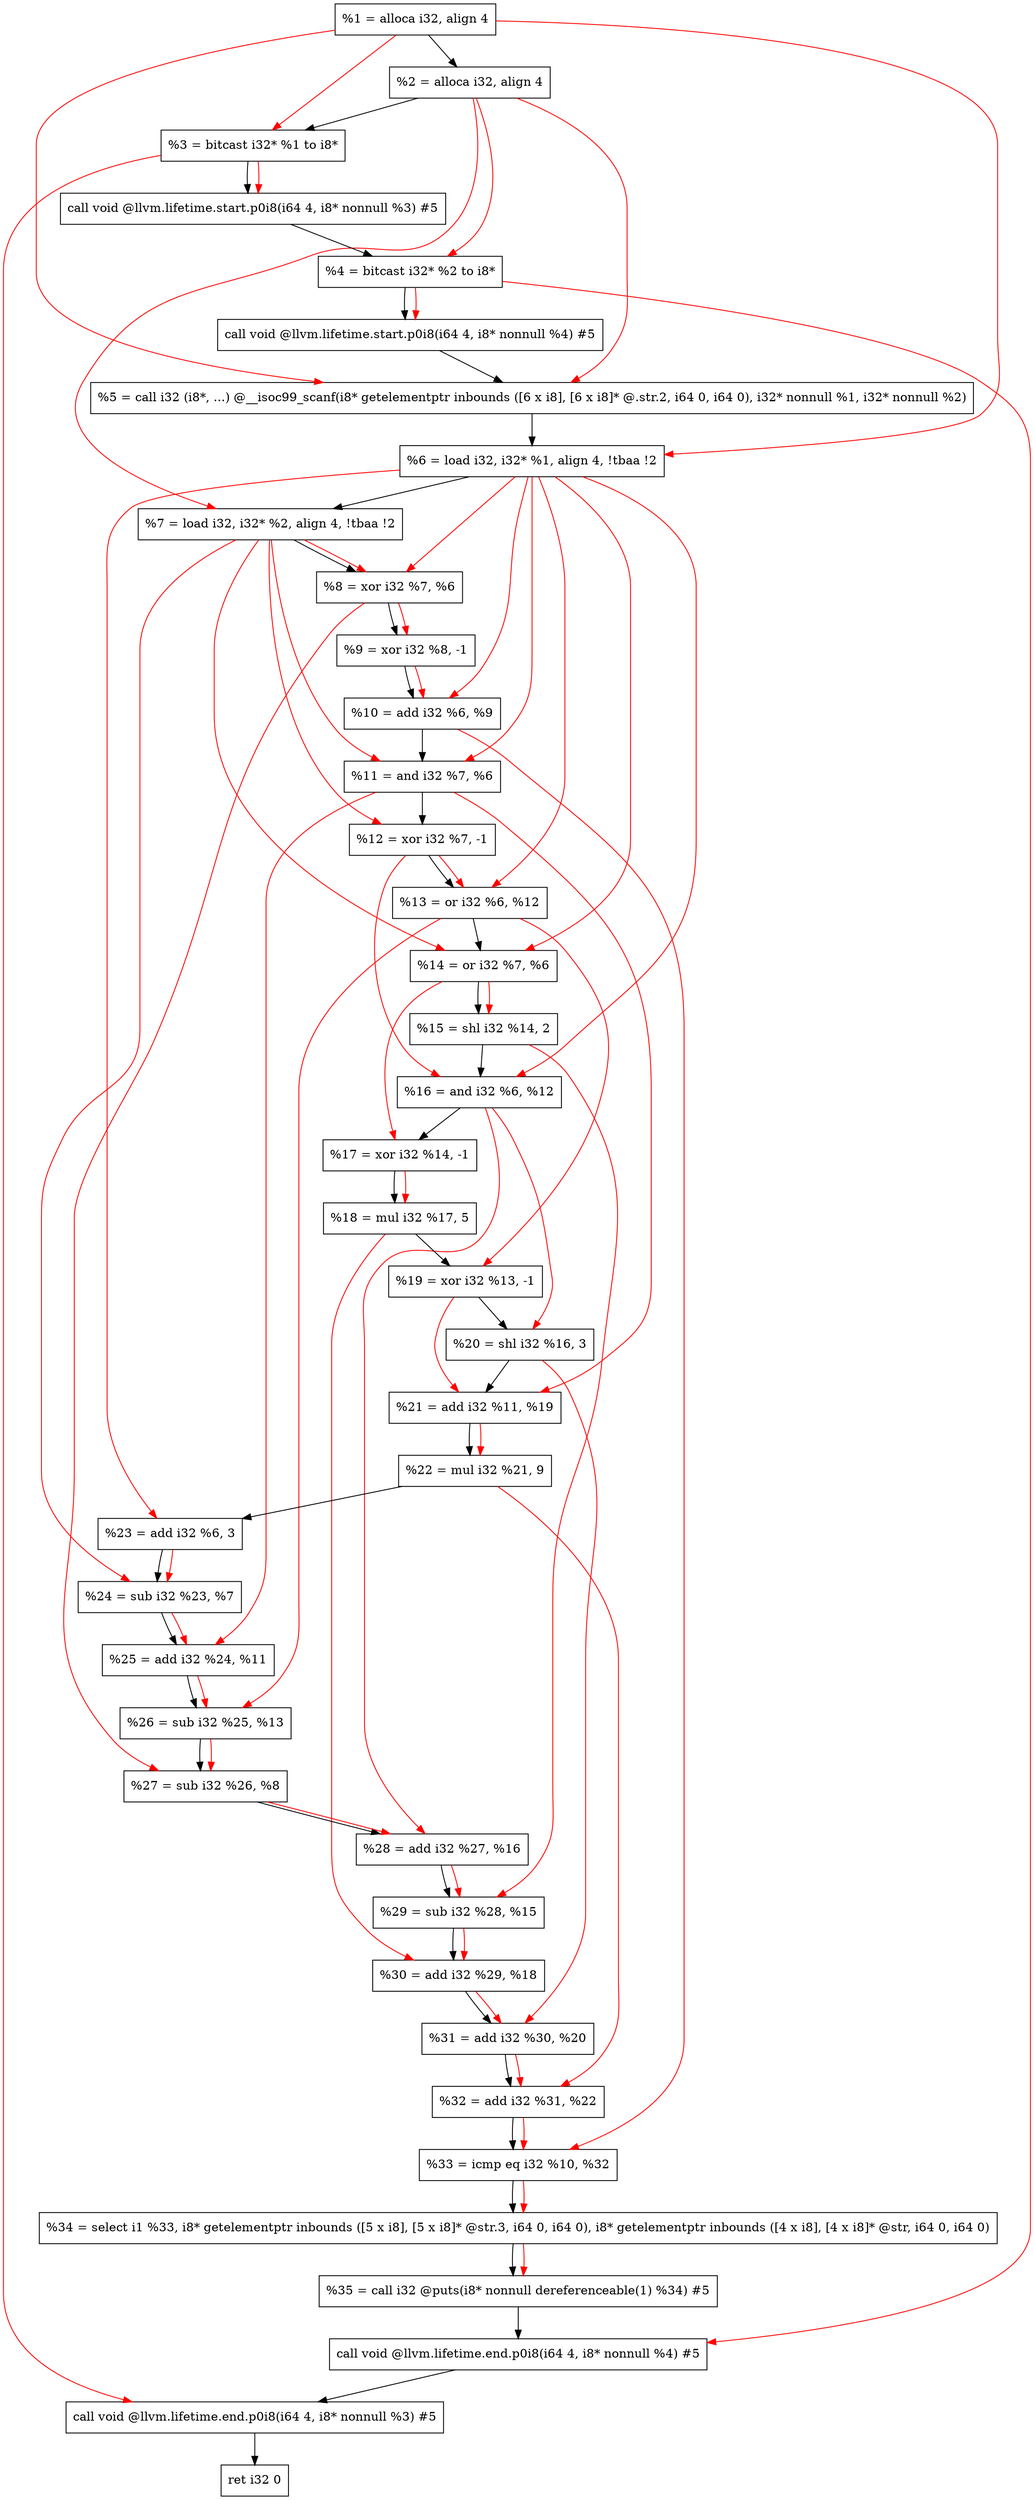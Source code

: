 digraph "DFG for'main' function" {
	Node0x12eae68[shape=record, label="  %1 = alloca i32, align 4"];
	Node0x12eaf18[shape=record, label="  %2 = alloca i32, align 4"];
	Node0x12eafa8[shape=record, label="  %3 = bitcast i32* %1 to i8*"];
	Node0x12eb408[shape=record, label="  call void @llvm.lifetime.start.p0i8(i64 4, i8* nonnull %3) #5"];
	Node0x12eb4e8[shape=record, label="  %4 = bitcast i32* %2 to i8*"];
	Node0x12eb608[shape=record, label="  call void @llvm.lifetime.start.p0i8(i64 4, i8* nonnull %4) #5"];
	Node0x12eb840[shape=record, label="  %5 = call i32 (i8*, ...) @__isoc99_scanf(i8* getelementptr inbounds ([6 x i8], [6 x i8]* @.str.2, i64 0, i64 0), i32* nonnull %1, i32* nonnull %2)"];
	Node0x12eb8f8[shape=record, label="  %6 = load i32, i32* %1, align 4, !tbaa !2"];
	Node0x12ec868[shape=record, label="  %7 = load i32, i32* %2, align 4, !tbaa !2"];
	Node0x12ecef0[shape=record, label="  %8 = xor i32 %7, %6"];
	Node0x12ecf60[shape=record, label="  %9 = xor i32 %8, -1"];
	Node0x12ecfd0[shape=record, label="  %10 = add i32 %6, %9"];
	Node0x12ed040[shape=record, label="  %11 = and i32 %7, %6"];
	Node0x12ed0b0[shape=record, label="  %12 = xor i32 %7, -1"];
	Node0x12ed120[shape=record, label="  %13 = or i32 %6, %12"];
	Node0x12ed190[shape=record, label="  %14 = or i32 %7, %6"];
	Node0x12ed200[shape=record, label="  %15 = shl i32 %14, 2"];
	Node0x12ed270[shape=record, label="  %16 = and i32 %6, %12"];
	Node0x12ed2e0[shape=record, label="  %17 = xor i32 %14, -1"];
	Node0x12ed350[shape=record, label="  %18 = mul i32 %17, 5"];
	Node0x12ed3c0[shape=record, label="  %19 = xor i32 %13, -1"];
	Node0x12ed430[shape=record, label="  %20 = shl i32 %16, 3"];
	Node0x12ed4a0[shape=record, label="  %21 = add i32 %11, %19"];
	Node0x12ed510[shape=record, label="  %22 = mul i32 %21, 9"];
	Node0x12ed580[shape=record, label="  %23 = add i32 %6, 3"];
	Node0x12ed5f0[shape=record, label="  %24 = sub i32 %23, %7"];
	Node0x12ed660[shape=record, label="  %25 = add i32 %24, %11"];
	Node0x12ed6d0[shape=record, label="  %26 = sub i32 %25, %13"];
	Node0x12ed740[shape=record, label="  %27 = sub i32 %26, %8"];
	Node0x12ed7b0[shape=record, label="  %28 = add i32 %27, %16"];
	Node0x12ed820[shape=record, label="  %29 = sub i32 %28, %15"];
	Node0x12ed890[shape=record, label="  %30 = add i32 %29, %18"];
	Node0x12ed900[shape=record, label="  %31 = add i32 %30, %20"];
	Node0x12ed970[shape=record, label="  %32 = add i32 %31, %22"];
	Node0x12edbf0[shape=record, label="  %33 = icmp eq i32 %10, %32"];
	Node0x128b9d8[shape=record, label="  %34 = select i1 %33, i8* getelementptr inbounds ([5 x i8], [5 x i8]* @str.3, i64 0, i64 0), i8* getelementptr inbounds ([4 x i8], [4 x i8]* @str, i64 0, i64 0)"];
	Node0x12edc80[shape=record, label="  %35 = call i32 @puts(i8* nonnull dereferenceable(1) %34) #5"];
	Node0x12eded8[shape=record, label="  call void @llvm.lifetime.end.p0i8(i64 4, i8* nonnull %4) #5"];
	Node0x12ee038[shape=record, label="  call void @llvm.lifetime.end.p0i8(i64 4, i8* nonnull %3) #5"];
	Node0x12ee0f8[shape=record, label="  ret i32 0"];
	Node0x12eae68 -> Node0x12eaf18;
	Node0x12eaf18 -> Node0x12eafa8;
	Node0x12eafa8 -> Node0x12eb408;
	Node0x12eb408 -> Node0x12eb4e8;
	Node0x12eb4e8 -> Node0x12eb608;
	Node0x12eb608 -> Node0x12eb840;
	Node0x12eb840 -> Node0x12eb8f8;
	Node0x12eb8f8 -> Node0x12ec868;
	Node0x12ec868 -> Node0x12ecef0;
	Node0x12ecef0 -> Node0x12ecf60;
	Node0x12ecf60 -> Node0x12ecfd0;
	Node0x12ecfd0 -> Node0x12ed040;
	Node0x12ed040 -> Node0x12ed0b0;
	Node0x12ed0b0 -> Node0x12ed120;
	Node0x12ed120 -> Node0x12ed190;
	Node0x12ed190 -> Node0x12ed200;
	Node0x12ed200 -> Node0x12ed270;
	Node0x12ed270 -> Node0x12ed2e0;
	Node0x12ed2e0 -> Node0x12ed350;
	Node0x12ed350 -> Node0x12ed3c0;
	Node0x12ed3c0 -> Node0x12ed430;
	Node0x12ed430 -> Node0x12ed4a0;
	Node0x12ed4a0 -> Node0x12ed510;
	Node0x12ed510 -> Node0x12ed580;
	Node0x12ed580 -> Node0x12ed5f0;
	Node0x12ed5f0 -> Node0x12ed660;
	Node0x12ed660 -> Node0x12ed6d0;
	Node0x12ed6d0 -> Node0x12ed740;
	Node0x12ed740 -> Node0x12ed7b0;
	Node0x12ed7b0 -> Node0x12ed820;
	Node0x12ed820 -> Node0x12ed890;
	Node0x12ed890 -> Node0x12ed900;
	Node0x12ed900 -> Node0x12ed970;
	Node0x12ed970 -> Node0x12edbf0;
	Node0x12edbf0 -> Node0x128b9d8;
	Node0x128b9d8 -> Node0x12edc80;
	Node0x12edc80 -> Node0x12eded8;
	Node0x12eded8 -> Node0x12ee038;
	Node0x12ee038 -> Node0x12ee0f8;
edge [color=red]
	Node0x12eae68 -> Node0x12eafa8;
	Node0x12eafa8 -> Node0x12eb408;
	Node0x12eaf18 -> Node0x12eb4e8;
	Node0x12eb4e8 -> Node0x12eb608;
	Node0x12eae68 -> Node0x12eb840;
	Node0x12eaf18 -> Node0x12eb840;
	Node0x12eae68 -> Node0x12eb8f8;
	Node0x12eaf18 -> Node0x12ec868;
	Node0x12ec868 -> Node0x12ecef0;
	Node0x12eb8f8 -> Node0x12ecef0;
	Node0x12ecef0 -> Node0x12ecf60;
	Node0x12eb8f8 -> Node0x12ecfd0;
	Node0x12ecf60 -> Node0x12ecfd0;
	Node0x12ec868 -> Node0x12ed040;
	Node0x12eb8f8 -> Node0x12ed040;
	Node0x12ec868 -> Node0x12ed0b0;
	Node0x12eb8f8 -> Node0x12ed120;
	Node0x12ed0b0 -> Node0x12ed120;
	Node0x12ec868 -> Node0x12ed190;
	Node0x12eb8f8 -> Node0x12ed190;
	Node0x12ed190 -> Node0x12ed200;
	Node0x12eb8f8 -> Node0x12ed270;
	Node0x12ed0b0 -> Node0x12ed270;
	Node0x12ed190 -> Node0x12ed2e0;
	Node0x12ed2e0 -> Node0x12ed350;
	Node0x12ed120 -> Node0x12ed3c0;
	Node0x12ed270 -> Node0x12ed430;
	Node0x12ed040 -> Node0x12ed4a0;
	Node0x12ed3c0 -> Node0x12ed4a0;
	Node0x12ed4a0 -> Node0x12ed510;
	Node0x12eb8f8 -> Node0x12ed580;
	Node0x12ed580 -> Node0x12ed5f0;
	Node0x12ec868 -> Node0x12ed5f0;
	Node0x12ed5f0 -> Node0x12ed660;
	Node0x12ed040 -> Node0x12ed660;
	Node0x12ed660 -> Node0x12ed6d0;
	Node0x12ed120 -> Node0x12ed6d0;
	Node0x12ed6d0 -> Node0x12ed740;
	Node0x12ecef0 -> Node0x12ed740;
	Node0x12ed740 -> Node0x12ed7b0;
	Node0x12ed270 -> Node0x12ed7b0;
	Node0x12ed7b0 -> Node0x12ed820;
	Node0x12ed200 -> Node0x12ed820;
	Node0x12ed820 -> Node0x12ed890;
	Node0x12ed350 -> Node0x12ed890;
	Node0x12ed890 -> Node0x12ed900;
	Node0x12ed430 -> Node0x12ed900;
	Node0x12ed900 -> Node0x12ed970;
	Node0x12ed510 -> Node0x12ed970;
	Node0x12ecfd0 -> Node0x12edbf0;
	Node0x12ed970 -> Node0x12edbf0;
	Node0x12edbf0 -> Node0x128b9d8;
	Node0x128b9d8 -> Node0x12edc80;
	Node0x12eb4e8 -> Node0x12eded8;
	Node0x12eafa8 -> Node0x12ee038;
}
